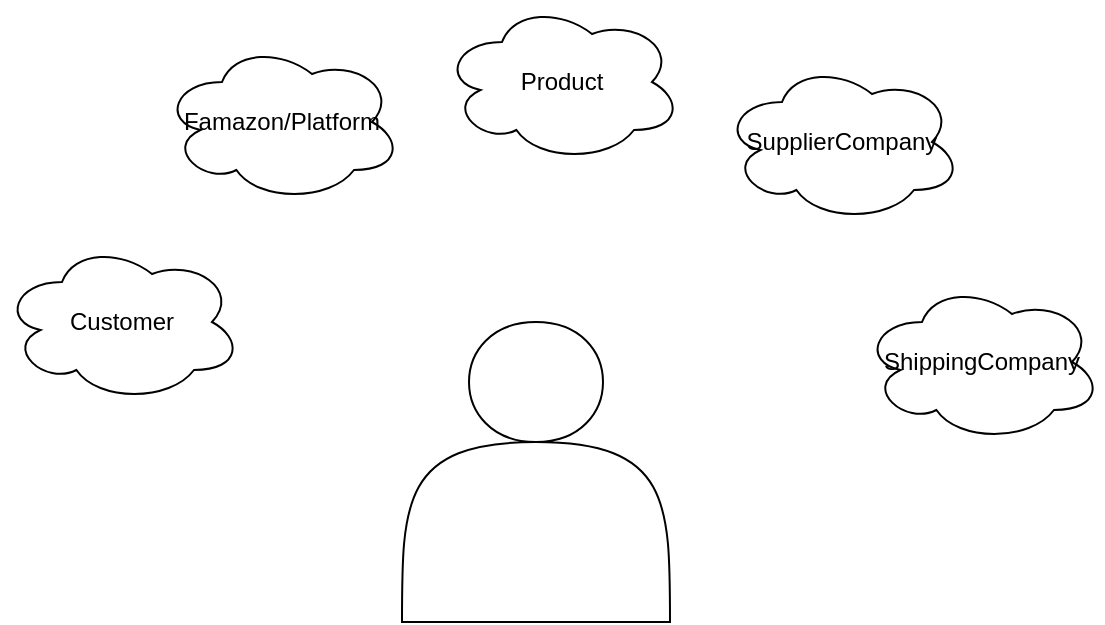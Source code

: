 <mxfile>
    <diagram id="1_umRqgCWuOfFAgZmLR7" name="Cloud diagram">
        <mxGraphModel dx="1019" dy="491" grid="1" gridSize="10" guides="1" tooltips="1" connect="1" arrows="1" fold="1" page="1" pageScale="1" pageWidth="827" pageHeight="1169" math="0" shadow="0">
            <root>
                <mxCell id="0"/>
                <mxCell id="1" parent="0"/>
                <mxCell id="2" value="" style="shape=actor;whiteSpace=wrap;html=1;" parent="1" vertex="1">
                    <mxGeometry x="330" y="240" width="134" height="150" as="geometry"/>
                </mxCell>
                <mxCell id="3" value="Famazon/Platform" style="ellipse;shape=cloud;whiteSpace=wrap;html=1;" parent="1" vertex="1">
                    <mxGeometry x="210" y="100" width="120" height="80" as="geometry"/>
                </mxCell>
                <mxCell id="6" value="Product" style="ellipse;shape=cloud;whiteSpace=wrap;html=1;" parent="1" vertex="1">
                    <mxGeometry x="350" y="80" width="120" height="80" as="geometry"/>
                </mxCell>
                <mxCell id="7" value="SupplierCompany" style="ellipse;shape=cloud;whiteSpace=wrap;html=1;" parent="1" vertex="1">
                    <mxGeometry x="490" y="110" width="120" height="80" as="geometry"/>
                </mxCell>
                <mxCell id="8" value="ShippingCompany" style="ellipse;shape=cloud;whiteSpace=wrap;html=1;" parent="1" vertex="1">
                    <mxGeometry x="560" y="220" width="120" height="80" as="geometry"/>
                </mxCell>
                <mxCell id="9" value="Customer" style="ellipse;shape=cloud;whiteSpace=wrap;html=1;" parent="1" vertex="1">
                    <mxGeometry x="130" y="200" width="120" height="80" as="geometry"/>
                </mxCell>
            </root>
        </mxGraphModel>
    </diagram>
</mxfile>